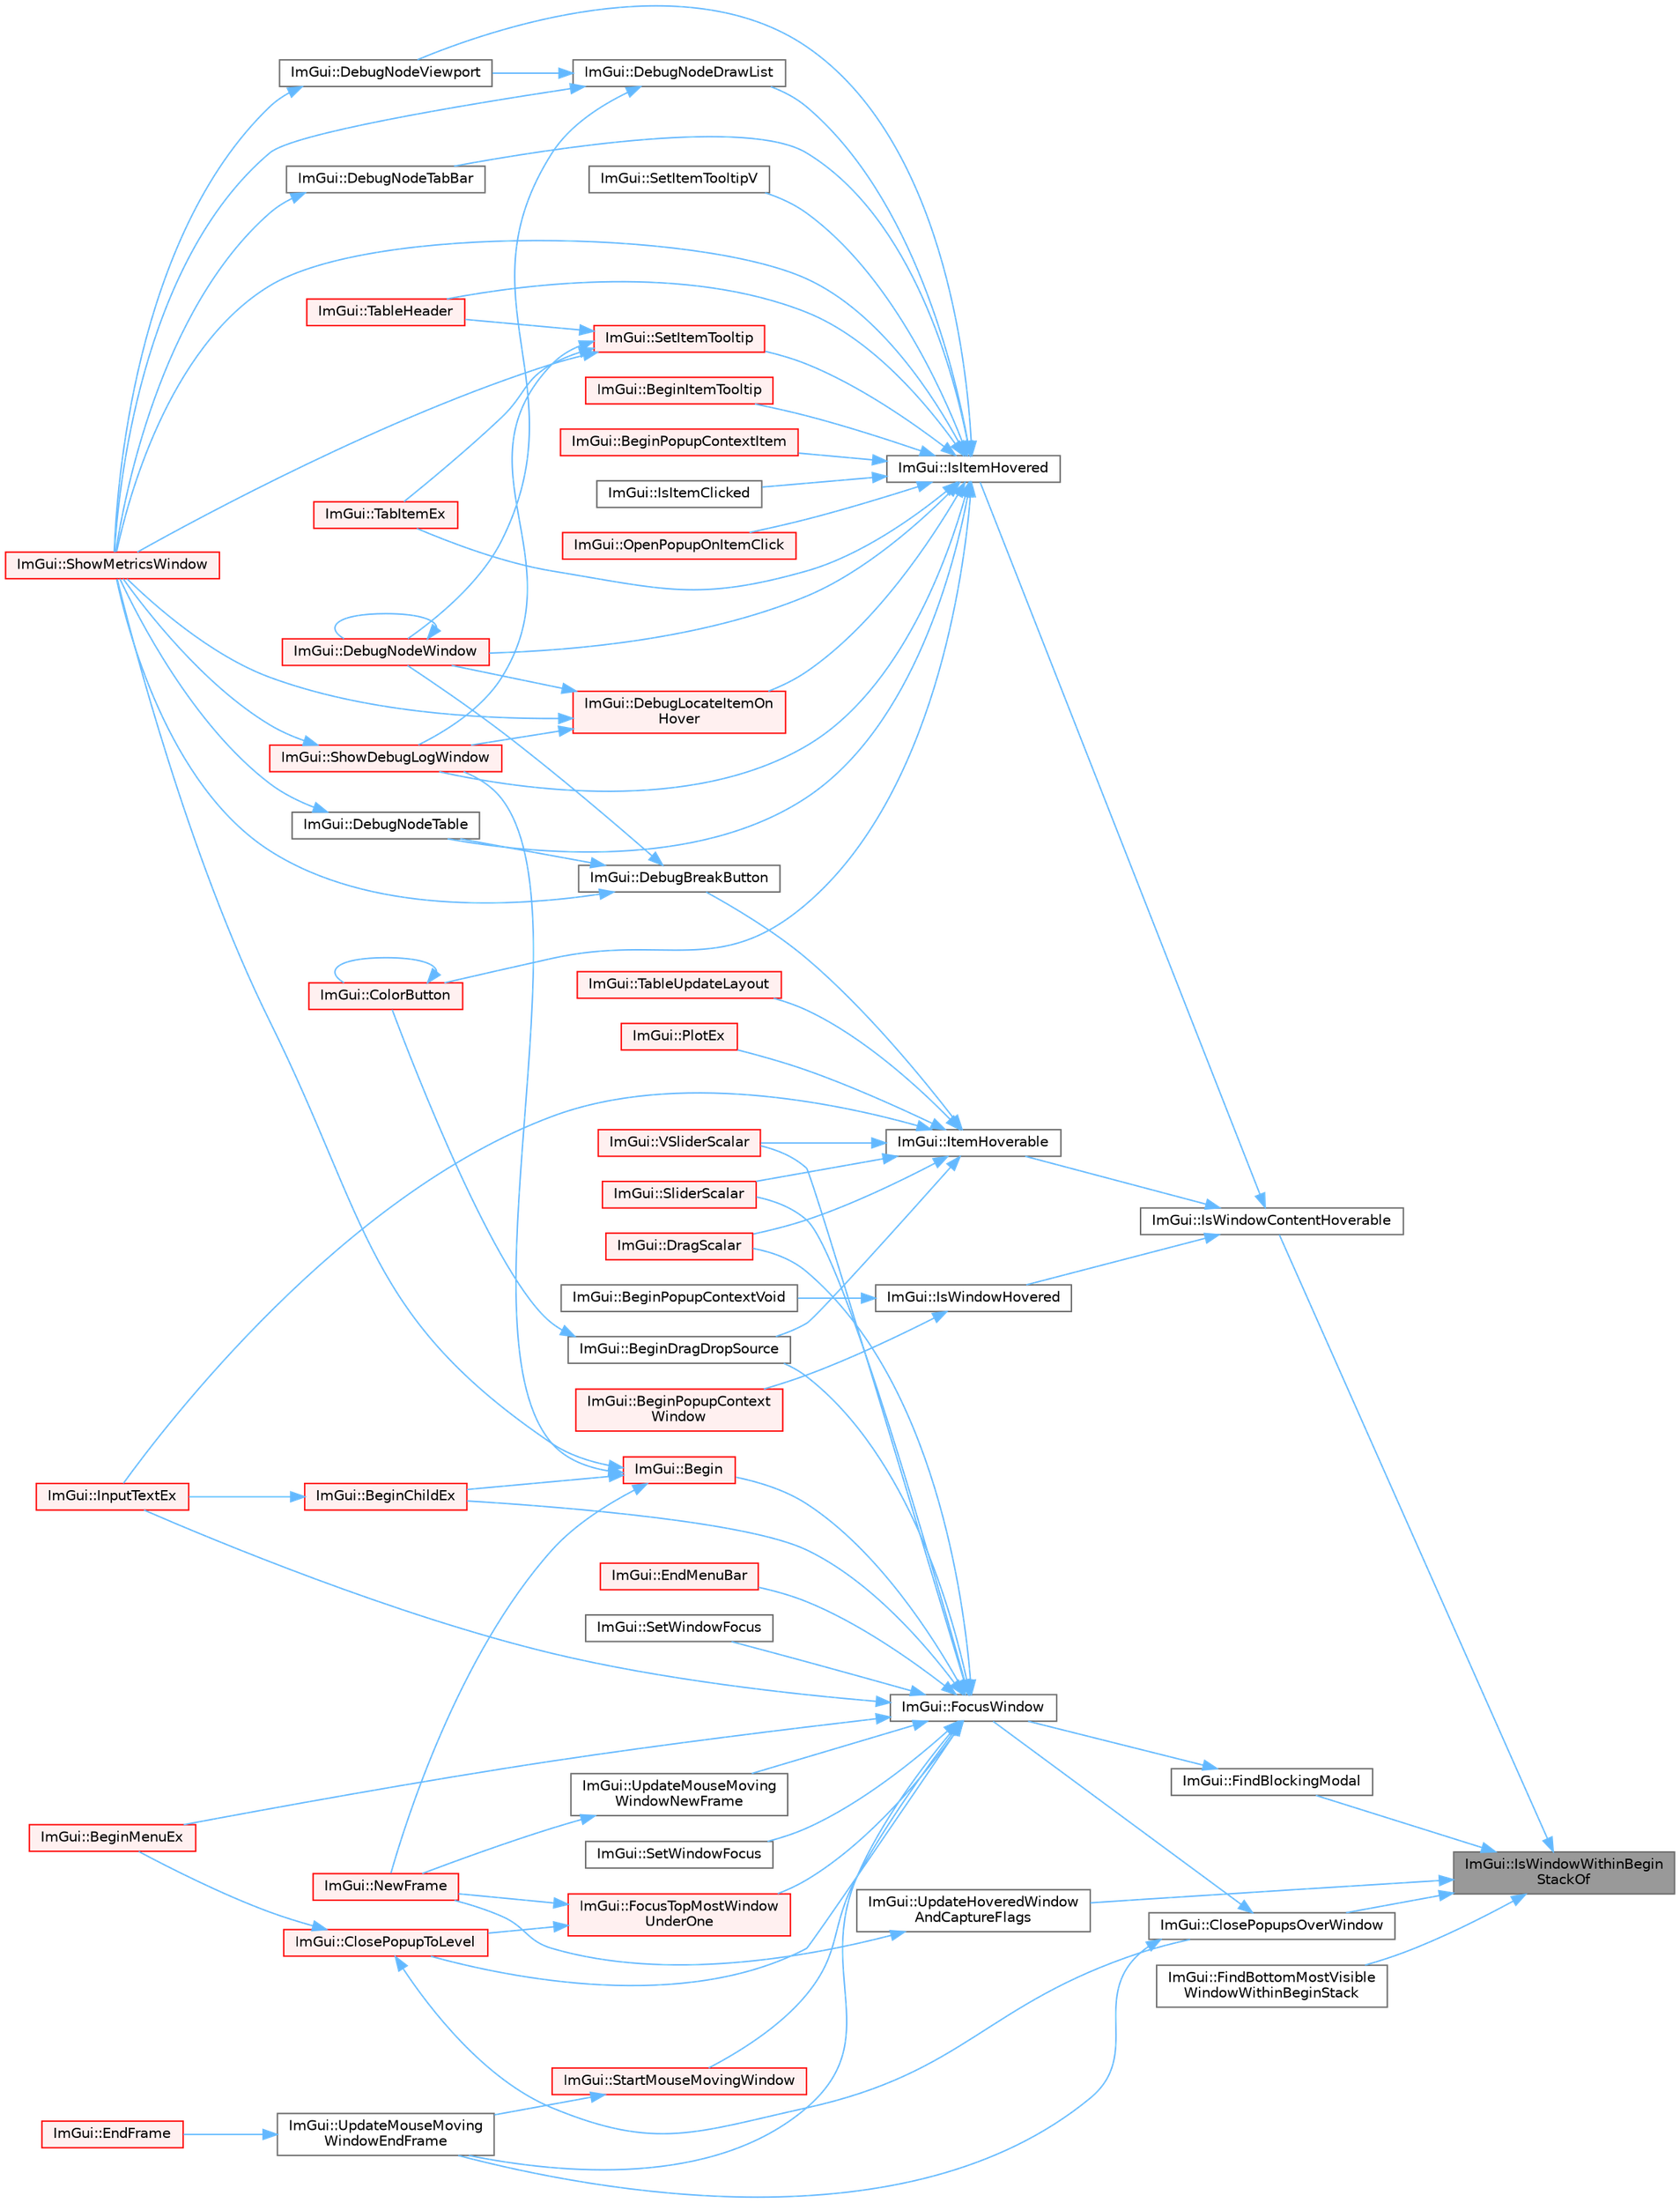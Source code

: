 digraph "ImGui::IsWindowWithinBeginStackOf"
{
 // LATEX_PDF_SIZE
  bgcolor="transparent";
  edge [fontname=Helvetica,fontsize=10,labelfontname=Helvetica,labelfontsize=10];
  node [fontname=Helvetica,fontsize=10,shape=box,height=0.2,width=0.4];
  rankdir="RL";
  Node1 [id="Node000001",label="ImGui::IsWindowWithinBegin\lStackOf",height=0.2,width=0.4,color="gray40", fillcolor="grey60", style="filled", fontcolor="black",tooltip=" "];
  Node1 -> Node2 [id="edge1_Node000001_Node000002",dir="back",color="steelblue1",style="solid",tooltip=" "];
  Node2 [id="Node000002",label="ImGui::ClosePopupsOverWindow",height=0.2,width=0.4,color="grey40", fillcolor="white", style="filled",URL="$namespace_im_gui.html#a0076b153c697cb85e263fcbd59340bce",tooltip=" "];
  Node2 -> Node3 [id="edge2_Node000002_Node000003",dir="back",color="steelblue1",style="solid",tooltip=" "];
  Node3 [id="Node000003",label="ImGui::FocusWindow",height=0.2,width=0.4,color="grey40", fillcolor="white", style="filled",URL="$namespace_im_gui.html#a27aa6f2f3aa11778c6d023b1b223f262",tooltip=" "];
  Node3 -> Node4 [id="edge3_Node000003_Node000004",dir="back",color="steelblue1",style="solid",tooltip=" "];
  Node4 [id="Node000004",label="ImGui::Begin",height=0.2,width=0.4,color="red", fillcolor="#FFF0F0", style="filled",URL="$namespace_im_gui.html#a581e58db0bc930bafa4a5d23093a2b99",tooltip=" "];
  Node4 -> Node5 [id="edge4_Node000004_Node000005",dir="back",color="steelblue1",style="solid",tooltip=" "];
  Node5 [id="Node000005",label="ImGui::BeginChildEx",height=0.2,width=0.4,color="red", fillcolor="#FFF0F0", style="filled",URL="$namespace_im_gui.html#ac36ecce0443f0b45a48484d85f653ae2",tooltip=" "];
  Node5 -> Node22 [id="edge5_Node000005_Node000022",dir="back",color="steelblue1",style="solid",tooltip=" "];
  Node22 [id="Node000022",label="ImGui::InputTextEx",height=0.2,width=0.4,color="red", fillcolor="#FFF0F0", style="filled",URL="$namespace_im_gui.html#af89af17ecc11653f25fea1e50e195de6",tooltip=" "];
  Node4 -> Node136 [id="edge6_Node000004_Node000136",dir="back",color="steelblue1",style="solid",tooltip=" "];
  Node136 [id="Node000136",label="ImGui::NewFrame",height=0.2,width=0.4,color="red", fillcolor="#FFF0F0", style="filled",URL="$namespace_im_gui.html#ab3f1fc018f903b7ad79fd10663375774",tooltip=" "];
  Node4 -> Node15 [id="edge7_Node000004_Node000015",dir="back",color="steelblue1",style="solid",tooltip=" "];
  Node15 [id="Node000015",label="ImGui::ShowDebugLogWindow",height=0.2,width=0.4,color="red", fillcolor="#FFF0F0", style="filled",URL="$namespace_im_gui.html#af1b39e70cac2e1b9e62dd3c9d154cbd6",tooltip=" "];
  Node15 -> Node10 [id="edge8_Node000015_Node000010",dir="back",color="steelblue1",style="solid",tooltip=" "];
  Node10 [id="Node000010",label="ImGui::ShowMetricsWindow",height=0.2,width=0.4,color="red", fillcolor="#FFF0F0", style="filled",URL="$namespace_im_gui.html#afe7a28c6eb52fff3cc27d5a698fea4ff",tooltip=" "];
  Node4 -> Node10 [id="edge9_Node000004_Node000010",dir="back",color="steelblue1",style="solid",tooltip=" "];
  Node3 -> Node5 [id="edge10_Node000003_Node000005",dir="back",color="steelblue1",style="solid",tooltip=" "];
  Node3 -> Node112 [id="edge11_Node000003_Node000112",dir="back",color="steelblue1",style="solid",tooltip=" "];
  Node112 [id="Node000112",label="ImGui::BeginDragDropSource",height=0.2,width=0.4,color="grey40", fillcolor="white", style="filled",URL="$namespace_im_gui.html#ac2609b0f034d3bcd8d70d26df8694eaa",tooltip=" "];
  Node112 -> Node113 [id="edge12_Node000112_Node000113",dir="back",color="steelblue1",style="solid",tooltip=" "];
  Node113 [id="Node000113",label="ImGui::ColorButton",height=0.2,width=0.4,color="red", fillcolor="#FFF0F0", style="filled",URL="$namespace_im_gui.html#ae2d7c8f37726810753d71d480f0af7f0",tooltip=" "];
  Node113 -> Node113 [id="edge13_Node000113_Node000113",dir="back",color="steelblue1",style="solid",tooltip=" "];
  Node3 -> Node82 [id="edge14_Node000003_Node000082",dir="back",color="steelblue1",style="solid",tooltip=" "];
  Node82 [id="Node000082",label="ImGui::BeginMenuEx",height=0.2,width=0.4,color="red", fillcolor="#FFF0F0", style="filled",URL="$namespace_im_gui.html#a8dc671f87ed281b6445ce6ae4ab25183",tooltip=" "];
  Node3 -> Node137 [id="edge15_Node000003_Node000137",dir="back",color="steelblue1",style="solid",tooltip=" "];
  Node137 [id="Node000137",label="ImGui::ClosePopupToLevel",height=0.2,width=0.4,color="red", fillcolor="#FFF0F0", style="filled",URL="$namespace_im_gui.html#a0be705dc533a62387dc39ec5c276d2a0",tooltip=" "];
  Node137 -> Node82 [id="edge16_Node000137_Node000082",dir="back",color="steelblue1",style="solid",tooltip=" "];
  Node137 -> Node2 [id="edge17_Node000137_Node000002",dir="back",color="steelblue1",style="solid",tooltip=" "];
  Node3 -> Node51 [id="edge18_Node000003_Node000051",dir="back",color="steelblue1",style="solid",tooltip=" "];
  Node51 [id="Node000051",label="ImGui::DragScalar",height=0.2,width=0.4,color="red", fillcolor="#FFF0F0", style="filled",URL="$namespace_im_gui.html#a17d8926e8f44a6d00575b12081c51fe0",tooltip=" "];
  Node3 -> Node154 [id="edge19_Node000003_Node000154",dir="back",color="steelblue1",style="solid",tooltip=" "];
  Node154 [id="Node000154",label="ImGui::EndMenuBar",height=0.2,width=0.4,color="red", fillcolor="#FFF0F0", style="filled",URL="$namespace_im_gui.html#aa226265c140eb6ee375c5b9abc69c4fc",tooltip=" "];
  Node3 -> Node156 [id="edge20_Node000003_Node000156",dir="back",color="steelblue1",style="solid",tooltip=" "];
  Node156 [id="Node000156",label="ImGui::FocusTopMostWindow\lUnderOne",height=0.2,width=0.4,color="red", fillcolor="#FFF0F0", style="filled",URL="$namespace_im_gui.html#aa97e87e96c05eb3e91aa96fa68b13a2a",tooltip=" "];
  Node156 -> Node137 [id="edge21_Node000156_Node000137",dir="back",color="steelblue1",style="solid",tooltip=" "];
  Node156 -> Node136 [id="edge22_Node000156_Node000136",dir="back",color="steelblue1",style="solid",tooltip=" "];
  Node3 -> Node22 [id="edge23_Node000003_Node000022",dir="back",color="steelblue1",style="solid",tooltip=" "];
  Node3 -> Node157 [id="edge24_Node000003_Node000157",dir="back",color="steelblue1",style="solid",tooltip=" "];
  Node157 [id="Node000157",label="ImGui::SetWindowFocus",height=0.2,width=0.4,color="grey40", fillcolor="white", style="filled",URL="$namespace_im_gui.html#ac71920931ed7b7c8594ee84c6a94e7b8",tooltip=" "];
  Node3 -> Node158 [id="edge25_Node000003_Node000158",dir="back",color="steelblue1",style="solid",tooltip=" "];
  Node158 [id="Node000158",label="ImGui::SetWindowFocus",height=0.2,width=0.4,color="grey40", fillcolor="white", style="filled",URL="$namespace_im_gui.html#aa612adbb975051090898f094a1608f24",tooltip=" "];
  Node3 -> Node65 [id="edge26_Node000003_Node000065",dir="back",color="steelblue1",style="solid",tooltip=" "];
  Node65 [id="Node000065",label="ImGui::SliderScalar",height=0.2,width=0.4,color="red", fillcolor="#FFF0F0", style="filled",URL="$namespace_im_gui.html#afdd7faa9a69f75b8d674cdc207441bea",tooltip=" "];
  Node3 -> Node159 [id="edge27_Node000003_Node000159",dir="back",color="steelblue1",style="solid",tooltip=" "];
  Node159 [id="Node000159",label="ImGui::StartMouseMovingWindow",height=0.2,width=0.4,color="red", fillcolor="#FFF0F0", style="filled",URL="$namespace_im_gui.html#afd03199380411a711c74893434d91258",tooltip=" "];
  Node159 -> Node161 [id="edge28_Node000159_Node000161",dir="back",color="steelblue1",style="solid",tooltip=" "];
  Node161 [id="Node000161",label="ImGui::UpdateMouseMoving\lWindowEndFrame",height=0.2,width=0.4,color="grey40", fillcolor="white", style="filled",URL="$namespace_im_gui.html#a6f56217f28aff3a7cea846e6f44eebff",tooltip=" "];
  Node161 -> Node123 [id="edge29_Node000161_Node000123",dir="back",color="steelblue1",style="solid",tooltip=" "];
  Node123 [id="Node000123",label="ImGui::EndFrame",height=0.2,width=0.4,color="red", fillcolor="#FFF0F0", style="filled",URL="$namespace_im_gui.html#a246c37da45e88a12ade440a0feacb4ee",tooltip=" "];
  Node3 -> Node161 [id="edge30_Node000003_Node000161",dir="back",color="steelblue1",style="solid",tooltip=" "];
  Node3 -> Node162 [id="edge31_Node000003_Node000162",dir="back",color="steelblue1",style="solid",tooltip=" "];
  Node162 [id="Node000162",label="ImGui::UpdateMouseMoving\lWindowNewFrame",height=0.2,width=0.4,color="grey40", fillcolor="white", style="filled",URL="$namespace_im_gui.html#a3c60e468d73a0ccd52628f0c82b42fe8",tooltip=" "];
  Node162 -> Node136 [id="edge32_Node000162_Node000136",dir="back",color="steelblue1",style="solid",tooltip=" "];
  Node3 -> Node163 [id="edge33_Node000003_Node000163",dir="back",color="steelblue1",style="solid",tooltip=" "];
  Node163 [id="Node000163",label="ImGui::VSliderScalar",height=0.2,width=0.4,color="red", fillcolor="#FFF0F0", style="filled",URL="$namespace_im_gui.html#a6ad24ca37a530d43f9d1c727d94e4829",tooltip=" "];
  Node2 -> Node161 [id="edge34_Node000002_Node000161",dir="back",color="steelblue1",style="solid",tooltip=" "];
  Node1 -> Node166 [id="edge35_Node000001_Node000166",dir="back",color="steelblue1",style="solid",tooltip=" "];
  Node166 [id="Node000166",label="ImGui::FindBlockingModal",height=0.2,width=0.4,color="grey40", fillcolor="white", style="filled",URL="$namespace_im_gui.html#a196705a4195b41a57470ef6553cb440c",tooltip=" "];
  Node166 -> Node3 [id="edge36_Node000166_Node000003",dir="back",color="steelblue1",style="solid",tooltip=" "];
  Node1 -> Node167 [id="edge37_Node000001_Node000167",dir="back",color="steelblue1",style="solid",tooltip=" "];
  Node167 [id="Node000167",label="ImGui::FindBottomMostVisible\lWindowWithinBeginStack",height=0.2,width=0.4,color="grey40", fillcolor="white", style="filled",URL="$namespace_im_gui.html#acbee71305d643afa7020759bc97feaf2",tooltip=" "];
  Node1 -> Node168 [id="edge38_Node000001_Node000168",dir="back",color="steelblue1",style="solid",tooltip=" "];
  Node168 [id="Node000168",label="ImGui::IsWindowContentHoverable",height=0.2,width=0.4,color="grey40", fillcolor="white", style="filled",URL="$namespace_im_gui.html#ab3095c274afa3c3d73e1d5cae190f469",tooltip=" "];
  Node168 -> Node169 [id="edge39_Node000168_Node000169",dir="back",color="steelblue1",style="solid",tooltip=" "];
  Node169 [id="Node000169",label="ImGui::IsItemHovered",height=0.2,width=0.4,color="grey40", fillcolor="white", style="filled",URL="$namespace_im_gui.html#ac9a400eff3a9561d95e80486c52a660b",tooltip=" "];
  Node169 -> Node103 [id="edge40_Node000169_Node000103",dir="back",color="steelblue1",style="solid",tooltip=" "];
  Node103 [id="Node000103",label="ImGui::BeginItemTooltip",height=0.2,width=0.4,color="red", fillcolor="#FFF0F0", style="filled",URL="$namespace_im_gui.html#a0557ed1d3f89dcb5d25311bf3099ddf5",tooltip=" "];
  Node169 -> Node86 [id="edge41_Node000169_Node000086",dir="back",color="steelblue1",style="solid",tooltip=" "];
  Node86 [id="Node000086",label="ImGui::BeginPopupContextItem",height=0.2,width=0.4,color="red", fillcolor="#FFF0F0", style="filled",URL="$namespace_im_gui.html#a440894c8c00495d5cc01529f4504fca9",tooltip=" "];
  Node169 -> Node113 [id="edge42_Node000169_Node000113",dir="back",color="steelblue1",style="solid",tooltip=" "];
  Node169 -> Node110 [id="edge43_Node000169_Node000110",dir="back",color="steelblue1",style="solid",tooltip=" "];
  Node110 [id="Node000110",label="ImGui::DebugLocateItemOn\lHover",height=0.2,width=0.4,color="red", fillcolor="#FFF0F0", style="filled",URL="$namespace_im_gui.html#a76cc1722d10c66a7d5bb7e794487a0aa",tooltip=" "];
  Node110 -> Node107 [id="edge44_Node000110_Node000107",dir="back",color="steelblue1",style="solid",tooltip=" "];
  Node107 [id="Node000107",label="ImGui::DebugNodeWindow",height=0.2,width=0.4,color="red", fillcolor="#FFF0F0", style="filled",URL="$namespace_im_gui.html#afcb602554925c5409977f0fb39f77e5d",tooltip=" "];
  Node107 -> Node107 [id="edge45_Node000107_Node000107",dir="back",color="steelblue1",style="solid",tooltip=" "];
  Node110 -> Node15 [id="edge46_Node000110_Node000015",dir="back",color="steelblue1",style="solid",tooltip=" "];
  Node110 -> Node10 [id="edge47_Node000110_Node000010",dir="back",color="steelblue1",style="solid",tooltip=" "];
  Node169 -> Node140 [id="edge48_Node000169_Node000140",dir="back",color="steelblue1",style="solid",tooltip=" "];
  Node140 [id="Node000140",label="ImGui::DebugNodeDrawList",height=0.2,width=0.4,color="grey40", fillcolor="white", style="filled",URL="$namespace_im_gui.html#af7b5e35566da44ac1ea8a7e1b9d9d574",tooltip=" "];
  Node140 -> Node141 [id="edge49_Node000140_Node000141",dir="back",color="steelblue1",style="solid",tooltip=" "];
  Node141 [id="Node000141",label="ImGui::DebugNodeViewport",height=0.2,width=0.4,color="grey40", fillcolor="white", style="filled",URL="$namespace_im_gui.html#aa5e5f50f28c04a26264c0943c7281171",tooltip=" "];
  Node141 -> Node10 [id="edge50_Node000141_Node000010",dir="back",color="steelblue1",style="solid",tooltip=" "];
  Node140 -> Node107 [id="edge51_Node000140_Node000107",dir="back",color="steelblue1",style="solid",tooltip=" "];
  Node140 -> Node10 [id="edge52_Node000140_Node000010",dir="back",color="steelblue1",style="solid",tooltip=" "];
  Node169 -> Node170 [id="edge53_Node000169_Node000170",dir="back",color="steelblue1",style="solid",tooltip=" "];
  Node170 [id="Node000170",label="ImGui::DebugNodeTabBar",height=0.2,width=0.4,color="grey40", fillcolor="white", style="filled",URL="$namespace_im_gui.html#ac5f1a2b50c26c83d3df78d94e95f0bd0",tooltip=" "];
  Node170 -> Node10 [id="edge54_Node000170_Node000010",dir="back",color="steelblue1",style="solid",tooltip=" "];
  Node169 -> Node106 [id="edge55_Node000169_Node000106",dir="back",color="steelblue1",style="solid",tooltip=" "];
  Node106 [id="Node000106",label="ImGui::DebugNodeTable",height=0.2,width=0.4,color="grey40", fillcolor="white", style="filled",URL="$namespace_im_gui.html#ae944ffc599add73d6f3220165475ffd8",tooltip=" "];
  Node106 -> Node10 [id="edge56_Node000106_Node000010",dir="back",color="steelblue1",style="solid",tooltip=" "];
  Node169 -> Node141 [id="edge57_Node000169_Node000141",dir="back",color="steelblue1",style="solid",tooltip=" "];
  Node169 -> Node107 [id="edge58_Node000169_Node000107",dir="back",color="steelblue1",style="solid",tooltip=" "];
  Node169 -> Node171 [id="edge59_Node000169_Node000171",dir="back",color="steelblue1",style="solid",tooltip=" "];
  Node171 [id="Node000171",label="ImGui::IsItemClicked",height=0.2,width=0.4,color="grey40", fillcolor="white", style="filled",URL="$namespace_im_gui.html#a11ae401d73ed6b044ba46add5db54617",tooltip=" "];
  Node169 -> Node152 [id="edge60_Node000169_Node000152",dir="back",color="steelblue1",style="solid",tooltip=" "];
  Node152 [id="Node000152",label="ImGui::OpenPopupOnItemClick",height=0.2,width=0.4,color="red", fillcolor="#FFF0F0", style="filled",URL="$namespace_im_gui.html#a3811834876930efd5cb08a25d8c022d0",tooltip=" "];
  Node169 -> Node116 [id="edge61_Node000169_Node000116",dir="back",color="steelblue1",style="solid",tooltip=" "];
  Node116 [id="Node000116",label="ImGui::SetItemTooltip",height=0.2,width=0.4,color="red", fillcolor="#FFF0F0", style="filled",URL="$namespace_im_gui.html#a3685a04624f724222fa78824de3a1c63",tooltip=" "];
  Node116 -> Node15 [id="edge62_Node000116_Node000015",dir="back",color="steelblue1",style="solid",tooltip=" "];
  Node116 -> Node10 [id="edge63_Node000116_Node000010",dir="back",color="steelblue1",style="solid",tooltip=" "];
  Node116 -> Node117 [id="edge64_Node000116_Node000117",dir="back",color="steelblue1",style="solid",tooltip=" "];
  Node117 [id="Node000117",label="ImGui::TabItemEx",height=0.2,width=0.4,color="red", fillcolor="#FFF0F0", style="filled",URL="$namespace_im_gui.html#a4e0986fc689e7855cd9a9099dc87dac5",tooltip=" "];
  Node116 -> Node120 [id="edge65_Node000116_Node000120",dir="back",color="steelblue1",style="solid",tooltip=" "];
  Node120 [id="Node000120",label="ImGui::TableHeader",height=0.2,width=0.4,color="red", fillcolor="#FFF0F0", style="filled",URL="$namespace_im_gui.html#ae51bc07bc518779f58def3c0e2d0045c",tooltip=" "];
  Node169 -> Node121 [id="edge66_Node000169_Node000121",dir="back",color="steelblue1",style="solid",tooltip=" "];
  Node121 [id="Node000121",label="ImGui::SetItemTooltipV",height=0.2,width=0.4,color="grey40", fillcolor="white", style="filled",URL="$namespace_im_gui.html#a7729dc27e2807c6e2f6dc91fb7fc9d6a",tooltip=" "];
  Node169 -> Node15 [id="edge67_Node000169_Node000015",dir="back",color="steelblue1",style="solid",tooltip=" "];
  Node169 -> Node10 [id="edge68_Node000169_Node000010",dir="back",color="steelblue1",style="solid",tooltip=" "];
  Node169 -> Node117 [id="edge69_Node000169_Node000117",dir="back",color="steelblue1",style="solid",tooltip=" "];
  Node169 -> Node120 [id="edge70_Node000169_Node000120",dir="back",color="steelblue1",style="solid",tooltip=" "];
  Node168 -> Node172 [id="edge71_Node000168_Node000172",dir="back",color="steelblue1",style="solid",tooltip=" "];
  Node172 [id="Node000172",label="ImGui::IsWindowHovered",height=0.2,width=0.4,color="grey40", fillcolor="white", style="filled",URL="$namespace_im_gui.html#aaed1ebf40cc2cb2ec30b0ba39b91d4a5",tooltip=" "];
  Node172 -> Node88 [id="edge72_Node000172_Node000088",dir="back",color="steelblue1",style="solid",tooltip=" "];
  Node88 [id="Node000088",label="ImGui::BeginPopupContextVoid",height=0.2,width=0.4,color="grey40", fillcolor="white", style="filled",URL="$namespace_im_gui.html#a6758a456204101a9c4a660da4cfba2c9",tooltip=" "];
  Node172 -> Node89 [id="edge73_Node000172_Node000089",dir="back",color="steelblue1",style="solid",tooltip=" "];
  Node89 [id="Node000089",label="ImGui::BeginPopupContext\lWindow",height=0.2,width=0.4,color="red", fillcolor="#FFF0F0", style="filled",URL="$namespace_im_gui.html#aef8b2c0baa27bd5c68f676aaf14ed946",tooltip=" "];
  Node168 -> Node173 [id="edge74_Node000168_Node000173",dir="back",color="steelblue1",style="solid",tooltip=" "];
  Node173 [id="Node000173",label="ImGui::ItemHoverable",height=0.2,width=0.4,color="grey40", fillcolor="white", style="filled",URL="$namespace_im_gui.html#a1d7304e335dbe35c4d97b67854111ed2",tooltip=" "];
  Node173 -> Node112 [id="edge75_Node000173_Node000112",dir="back",color="steelblue1",style="solid",tooltip=" "];
  Node173 -> Node105 [id="edge76_Node000173_Node000105",dir="back",color="steelblue1",style="solid",tooltip=" "];
  Node105 [id="Node000105",label="ImGui::DebugBreakButton",height=0.2,width=0.4,color="grey40", fillcolor="white", style="filled",URL="$namespace_im_gui.html#ac2e737b701b4d252a54006a4c4214928",tooltip=" "];
  Node105 -> Node106 [id="edge77_Node000105_Node000106",dir="back",color="steelblue1",style="solid",tooltip=" "];
  Node105 -> Node107 [id="edge78_Node000105_Node000107",dir="back",color="steelblue1",style="solid",tooltip=" "];
  Node105 -> Node10 [id="edge79_Node000105_Node000010",dir="back",color="steelblue1",style="solid",tooltip=" "];
  Node173 -> Node51 [id="edge80_Node000173_Node000051",dir="back",color="steelblue1",style="solid",tooltip=" "];
  Node173 -> Node22 [id="edge81_Node000173_Node000022",dir="back",color="steelblue1",style="solid",tooltip=" "];
  Node173 -> Node126 [id="edge82_Node000173_Node000126",dir="back",color="steelblue1",style="solid",tooltip=" "];
  Node126 [id="Node000126",label="ImGui::PlotEx",height=0.2,width=0.4,color="red", fillcolor="#FFF0F0", style="filled",URL="$namespace_im_gui.html#afb3147b9a00e396e0b11a1bfe24b8f42",tooltip=" "];
  Node173 -> Node65 [id="edge83_Node000173_Node000065",dir="back",color="steelblue1",style="solid",tooltip=" "];
  Node173 -> Node91 [id="edge84_Node000173_Node000091",dir="back",color="steelblue1",style="solid",tooltip=" "];
  Node91 [id="Node000091",label="ImGui::TableUpdateLayout",height=0.2,width=0.4,color="red", fillcolor="#FFF0F0", style="filled",URL="$namespace_im_gui.html#a890d76a0ec9efc98765c226884e3e32a",tooltip=" "];
  Node173 -> Node163 [id="edge85_Node000173_Node000163",dir="back",color="steelblue1",style="solid",tooltip=" "];
  Node1 -> Node174 [id="edge86_Node000001_Node000174",dir="back",color="steelblue1",style="solid",tooltip=" "];
  Node174 [id="Node000174",label="ImGui::UpdateHoveredWindow\lAndCaptureFlags",height=0.2,width=0.4,color="grey40", fillcolor="white", style="filled",URL="$namespace_im_gui.html#a8156f9d63c3184d40e7e303be175b5fb",tooltip=" "];
  Node174 -> Node136 [id="edge87_Node000174_Node000136",dir="back",color="steelblue1",style="solid",tooltip=" "];
}
